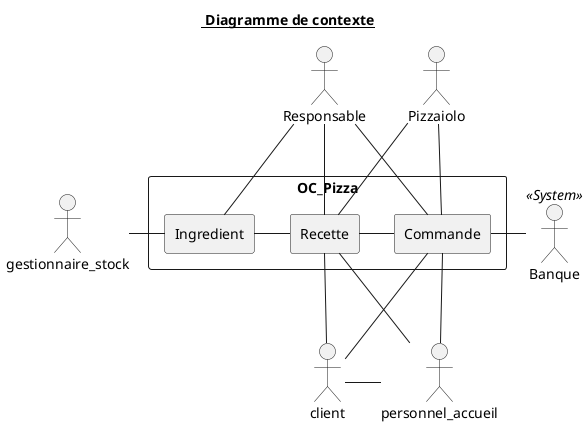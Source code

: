 @startuml 1_contextDiagram
title <u> Diagramme de contexte</u>
' left to right direction
' top to bottom direction

rectangle OC_Pizza {
    rectangle Commande AS CMD
    rectangle Recette AS RECIPE
    rectangle Ingredient AS ITEM
}

actor Responsable as RESP
actor Pizzaiolo as PIZLO

actor Banque <<System>> as BANK

actor client as CUSTOMER
actor personnel_accueil as ACCUEIL


actor gestionnaire_stock as GEST


GEST -r- ITEM

CMD - RECIPE
RECIPE - ITEM

RESP -- RECIPE
RESP -- ITEM
RESP -- CMD

PIZLO -- RECIPE
PIZLO -- CMD


CMD - BANK


CMD -- CUSTOMER
CMD -- ACCUEIL
RECIPE -- CUSTOMER
RECIPE -- ACCUEIL
CUSTOMER - ACCUEIL





@enduml